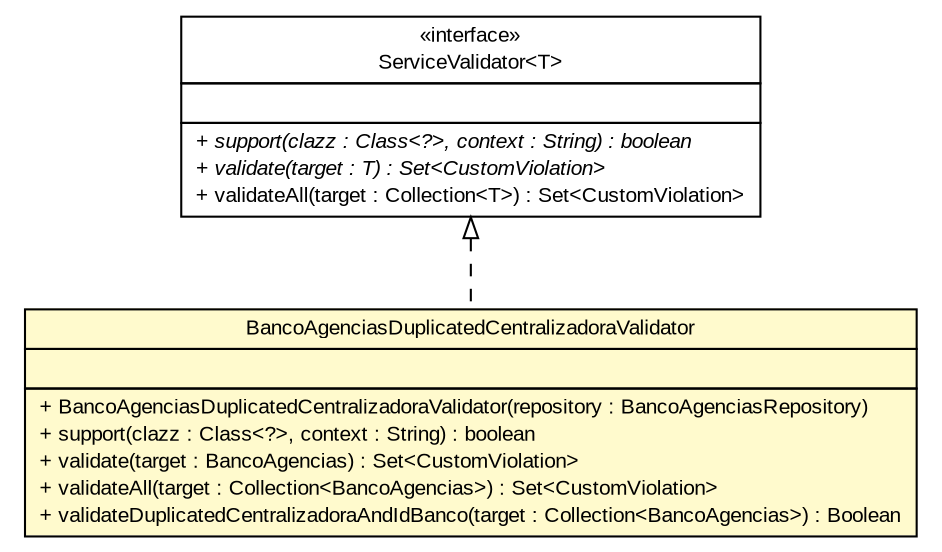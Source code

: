#!/usr/local/bin/dot
#
# Class diagram 
# Generated by UMLGraph version R5_6 (http://www.umlgraph.org/)
#

digraph G {
	edge [fontname="arial",fontsize=10,labelfontname="arial",labelfontsize=10];
	node [fontname="arial",fontsize=10,shape=plaintext];
	nodesep=0.25;
	ranksep=0.5;
	// br.gov.to.sefaz.business.service.validation.ServiceValidator<T>
	c48984 [label=<<table title="br.gov.to.sefaz.business.service.validation.ServiceValidator" border="0" cellborder="1" cellspacing="0" cellpadding="2" port="p" href="../../../../../business/service/validation/ServiceValidator.html">
		<tr><td><table border="0" cellspacing="0" cellpadding="1">
<tr><td align="center" balign="center"> &#171;interface&#187; </td></tr>
<tr><td align="center" balign="center"> ServiceValidator&lt;T&gt; </td></tr>
		</table></td></tr>
		<tr><td><table border="0" cellspacing="0" cellpadding="1">
<tr><td align="left" balign="left">  </td></tr>
		</table></td></tr>
		<tr><td><table border="0" cellspacing="0" cellpadding="1">
<tr><td align="left" balign="left"><font face="arial italic" point-size="10.0"> + support(clazz : Class&lt;?&gt;, context : String) : boolean </font></td></tr>
<tr><td align="left" balign="left"><font face="arial italic" point-size="10.0"> + validate(target : T) : Set&lt;CustomViolation&gt; </font></td></tr>
<tr><td align="left" balign="left"> + validateAll(target : Collection&lt;T&gt;) : Set&lt;CustomViolation&gt; </td></tr>
		</table></td></tr>
		</table>>, URL="../../../../../business/service/validation/ServiceValidator.html", fontname="arial", fontcolor="black", fontsize=10.0];
	// br.gov.to.sefaz.arr.parametros.business.service.validator.BancoAgenciasDuplicatedCentralizadoraValidator
	c49246 [label=<<table title="br.gov.to.sefaz.arr.parametros.business.service.validator.BancoAgenciasDuplicatedCentralizadoraValidator" border="0" cellborder="1" cellspacing="0" cellpadding="2" port="p" bgcolor="lemonChiffon" href="./BancoAgenciasDuplicatedCentralizadoraValidator.html">
		<tr><td><table border="0" cellspacing="0" cellpadding="1">
<tr><td align="center" balign="center"> BancoAgenciasDuplicatedCentralizadoraValidator </td></tr>
		</table></td></tr>
		<tr><td><table border="0" cellspacing="0" cellpadding="1">
<tr><td align="left" balign="left">  </td></tr>
		</table></td></tr>
		<tr><td><table border="0" cellspacing="0" cellpadding="1">
<tr><td align="left" balign="left"> + BancoAgenciasDuplicatedCentralizadoraValidator(repository : BancoAgenciasRepository) </td></tr>
<tr><td align="left" balign="left"> + support(clazz : Class&lt;?&gt;, context : String) : boolean </td></tr>
<tr><td align="left" balign="left"> + validate(target : BancoAgencias) : Set&lt;CustomViolation&gt; </td></tr>
<tr><td align="left" balign="left"> + validateAll(target : Collection&lt;BancoAgencias&gt;) : Set&lt;CustomViolation&gt; </td></tr>
<tr><td align="left" balign="left"> + validateDuplicatedCentralizadoraAndIdBanco(target : Collection&lt;BancoAgencias&gt;) : Boolean </td></tr>
		</table></td></tr>
		</table>>, URL="./BancoAgenciasDuplicatedCentralizadoraValidator.html", fontname="arial", fontcolor="black", fontsize=10.0];
	//br.gov.to.sefaz.arr.parametros.business.service.validator.BancoAgenciasDuplicatedCentralizadoraValidator implements br.gov.to.sefaz.business.service.validation.ServiceValidator<T>
	c48984:p -> c49246:p [dir=back,arrowtail=empty,style=dashed];
}

